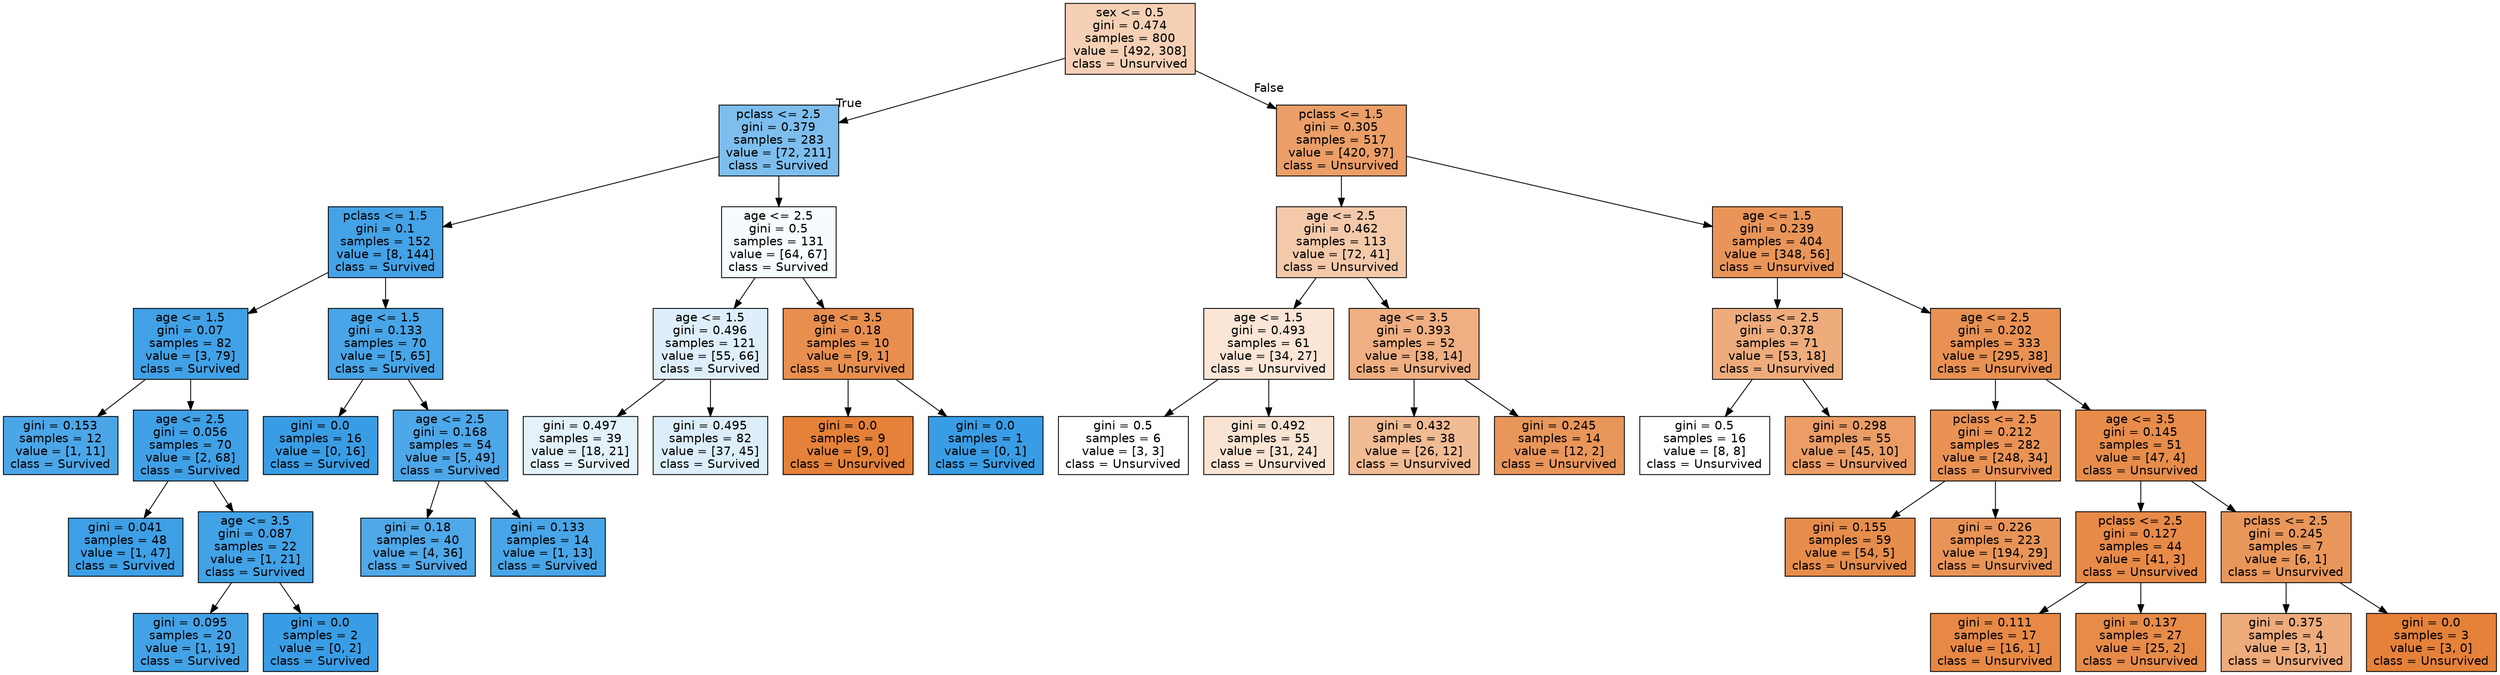 digraph Tree {
node [shape=box, style="filled", color="black", fontname="helvetica"] ;
edge [fontname="helvetica"] ;
0 [label="sex <= 0.5\ngini = 0.474\nsamples = 800\nvalue = [492, 308]\nclass = Unsurvived", fillcolor="#f5d0b5"] ;
1 [label="pclass <= 2.5\ngini = 0.379\nsamples = 283\nvalue = [72, 211]\nclass = Survived", fillcolor="#7dbeee"] ;
0 -> 1 [labeldistance=2.5, labelangle=45, headlabel="True"] ;
2 [label="pclass <= 1.5\ngini = 0.1\nsamples = 152\nvalue = [8, 144]\nclass = Survived", fillcolor="#44a2e6"] ;
1 -> 2 ;
3 [label="age <= 1.5\ngini = 0.07\nsamples = 82\nvalue = [3, 79]\nclass = Survived", fillcolor="#41a1e6"] ;
2 -> 3 ;
4 [label="gini = 0.153\nsamples = 12\nvalue = [1, 11]\nclass = Survived", fillcolor="#4ba6e7"] ;
3 -> 4 ;
5 [label="age <= 2.5\ngini = 0.056\nsamples = 70\nvalue = [2, 68]\nclass = Survived", fillcolor="#3fa0e6"] ;
3 -> 5 ;
6 [label="gini = 0.041\nsamples = 48\nvalue = [1, 47]\nclass = Survived", fillcolor="#3d9fe6"] ;
5 -> 6 ;
7 [label="age <= 3.5\ngini = 0.087\nsamples = 22\nvalue = [1, 21]\nclass = Survived", fillcolor="#42a2e6"] ;
5 -> 7 ;
8 [label="gini = 0.095\nsamples = 20\nvalue = [1, 19]\nclass = Survived", fillcolor="#43a2e6"] ;
7 -> 8 ;
9 [label="gini = 0.0\nsamples = 2\nvalue = [0, 2]\nclass = Survived", fillcolor="#399de5"] ;
7 -> 9 ;
10 [label="age <= 1.5\ngini = 0.133\nsamples = 70\nvalue = [5, 65]\nclass = Survived", fillcolor="#48a5e7"] ;
2 -> 10 ;
11 [label="gini = 0.0\nsamples = 16\nvalue = [0, 16]\nclass = Survived", fillcolor="#399de5"] ;
10 -> 11 ;
12 [label="age <= 2.5\ngini = 0.168\nsamples = 54\nvalue = [5, 49]\nclass = Survived", fillcolor="#4da7e8"] ;
10 -> 12 ;
13 [label="gini = 0.18\nsamples = 40\nvalue = [4, 36]\nclass = Survived", fillcolor="#4fa8e8"] ;
12 -> 13 ;
14 [label="gini = 0.133\nsamples = 14\nvalue = [1, 13]\nclass = Survived", fillcolor="#48a5e7"] ;
12 -> 14 ;
15 [label="age <= 2.5\ngini = 0.5\nsamples = 131\nvalue = [64, 67]\nclass = Survived", fillcolor="#f6fbfe"] ;
1 -> 15 ;
16 [label="age <= 1.5\ngini = 0.496\nsamples = 121\nvalue = [55, 66]\nclass = Survived", fillcolor="#deeffb"] ;
15 -> 16 ;
17 [label="gini = 0.497\nsamples = 39\nvalue = [18, 21]\nclass = Survived", fillcolor="#e3f1fb"] ;
16 -> 17 ;
18 [label="gini = 0.495\nsamples = 82\nvalue = [37, 45]\nclass = Survived", fillcolor="#dceefa"] ;
16 -> 18 ;
19 [label="age <= 3.5\ngini = 0.18\nsamples = 10\nvalue = [9, 1]\nclass = Unsurvived", fillcolor="#e88f4f"] ;
15 -> 19 ;
20 [label="gini = 0.0\nsamples = 9\nvalue = [9, 0]\nclass = Unsurvived", fillcolor="#e58139"] ;
19 -> 20 ;
21 [label="gini = 0.0\nsamples = 1\nvalue = [0, 1]\nclass = Survived", fillcolor="#399de5"] ;
19 -> 21 ;
22 [label="pclass <= 1.5\ngini = 0.305\nsamples = 517\nvalue = [420, 97]\nclass = Unsurvived", fillcolor="#eb9e67"] ;
0 -> 22 [labeldistance=2.5, labelangle=-45, headlabel="False"] ;
23 [label="age <= 2.5\ngini = 0.462\nsamples = 113\nvalue = [72, 41]\nclass = Unsurvived", fillcolor="#f4c9aa"] ;
22 -> 23 ;
24 [label="age <= 1.5\ngini = 0.493\nsamples = 61\nvalue = [34, 27]\nclass = Unsurvived", fillcolor="#fae5d6"] ;
23 -> 24 ;
25 [label="gini = 0.5\nsamples = 6\nvalue = [3, 3]\nclass = Unsurvived", fillcolor="#ffffff"] ;
24 -> 25 ;
26 [label="gini = 0.492\nsamples = 55\nvalue = [31, 24]\nclass = Unsurvived", fillcolor="#f9e3d2"] ;
24 -> 26 ;
27 [label="age <= 3.5\ngini = 0.393\nsamples = 52\nvalue = [38, 14]\nclass = Unsurvived", fillcolor="#efaf82"] ;
23 -> 27 ;
28 [label="gini = 0.432\nsamples = 38\nvalue = [26, 12]\nclass = Unsurvived", fillcolor="#f1bb94"] ;
27 -> 28 ;
29 [label="gini = 0.245\nsamples = 14\nvalue = [12, 2]\nclass = Unsurvived", fillcolor="#e9965a"] ;
27 -> 29 ;
30 [label="age <= 1.5\ngini = 0.239\nsamples = 404\nvalue = [348, 56]\nclass = Unsurvived", fillcolor="#e99559"] ;
22 -> 30 ;
31 [label="pclass <= 2.5\ngini = 0.378\nsamples = 71\nvalue = [53, 18]\nclass = Unsurvived", fillcolor="#eeac7c"] ;
30 -> 31 ;
32 [label="gini = 0.5\nsamples = 16\nvalue = [8, 8]\nclass = Unsurvived", fillcolor="#ffffff"] ;
31 -> 32 ;
33 [label="gini = 0.298\nsamples = 55\nvalue = [45, 10]\nclass = Unsurvived", fillcolor="#eb9d65"] ;
31 -> 33 ;
34 [label="age <= 2.5\ngini = 0.202\nsamples = 333\nvalue = [295, 38]\nclass = Unsurvived", fillcolor="#e89153"] ;
30 -> 34 ;
35 [label="pclass <= 2.5\ngini = 0.212\nsamples = 282\nvalue = [248, 34]\nclass = Unsurvived", fillcolor="#e99254"] ;
34 -> 35 ;
36 [label="gini = 0.155\nsamples = 59\nvalue = [54, 5]\nclass = Unsurvived", fillcolor="#e78d4b"] ;
35 -> 36 ;
37 [label="gini = 0.226\nsamples = 223\nvalue = [194, 29]\nclass = Unsurvived", fillcolor="#e99457"] ;
35 -> 37 ;
38 [label="age <= 3.5\ngini = 0.145\nsamples = 51\nvalue = [47, 4]\nclass = Unsurvived", fillcolor="#e78c4a"] ;
34 -> 38 ;
39 [label="pclass <= 2.5\ngini = 0.127\nsamples = 44\nvalue = [41, 3]\nclass = Unsurvived", fillcolor="#e78a47"] ;
38 -> 39 ;
40 [label="gini = 0.111\nsamples = 17\nvalue = [16, 1]\nclass = Unsurvived", fillcolor="#e78945"] ;
39 -> 40 ;
41 [label="gini = 0.137\nsamples = 27\nvalue = [25, 2]\nclass = Unsurvived", fillcolor="#e78b49"] ;
39 -> 41 ;
42 [label="pclass <= 2.5\ngini = 0.245\nsamples = 7\nvalue = [6, 1]\nclass = Unsurvived", fillcolor="#e9965a"] ;
38 -> 42 ;
43 [label="gini = 0.375\nsamples = 4\nvalue = [3, 1]\nclass = Unsurvived", fillcolor="#eeab7b"] ;
42 -> 43 ;
44 [label="gini = 0.0\nsamples = 3\nvalue = [3, 0]\nclass = Unsurvived", fillcolor="#e58139"] ;
42 -> 44 ;
}